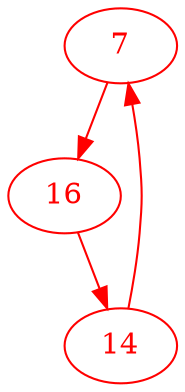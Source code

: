 digraph g{
node [color = red, fontcolor=red]; 7 14 16 ;
7 -> 16 [color=red] ;
14 -> 7 [color=red] ;
16 -> 14 [color=red] ;
}